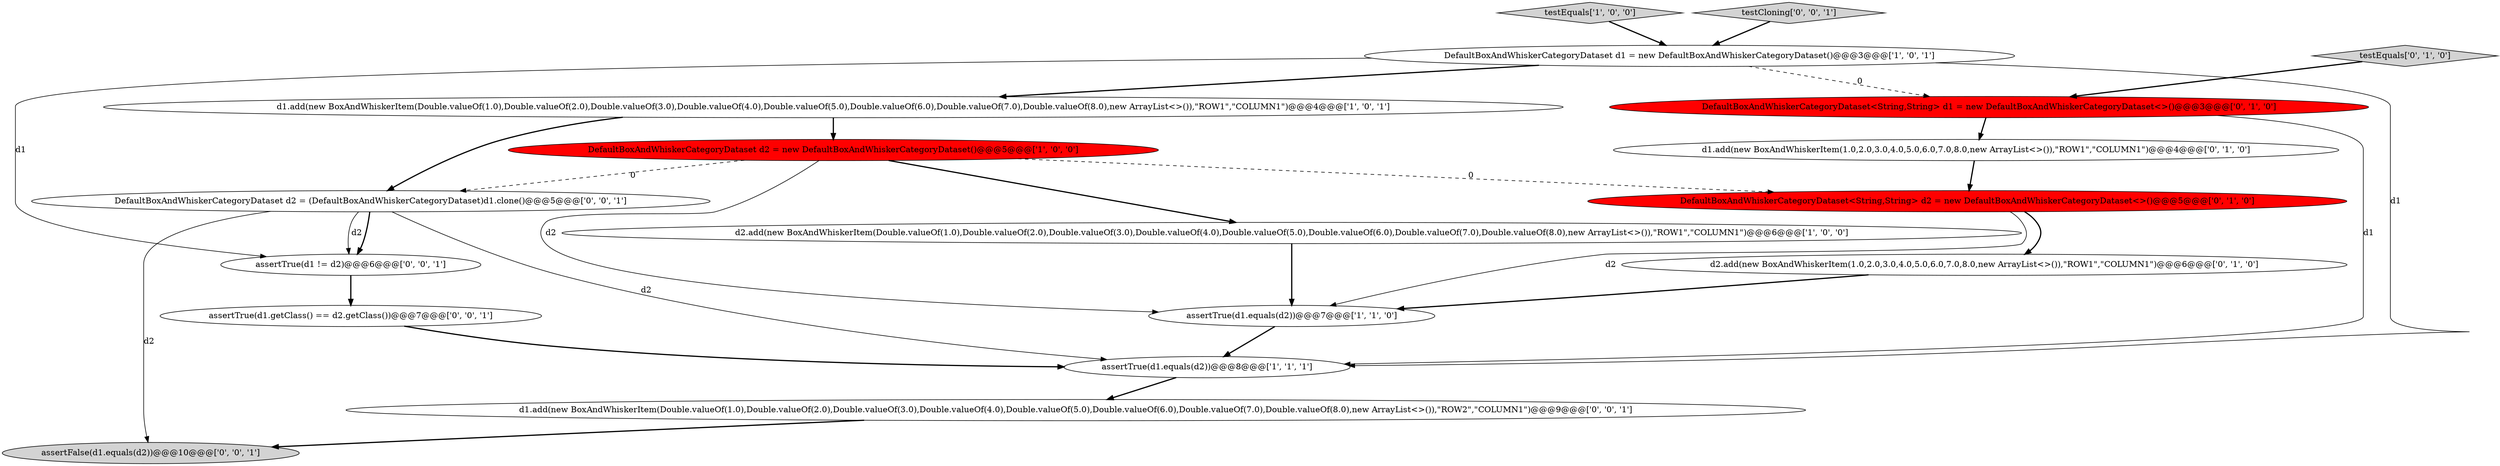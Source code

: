 digraph {
7 [style = filled, label = "DefaultBoxAndWhiskerCategoryDataset<String,String> d1 = new DefaultBoxAndWhiskerCategoryDataset<>()@@@3@@@['0', '1', '0']", fillcolor = red, shape = ellipse image = "AAA1AAABBB2BBB"];
3 [style = filled, label = "DefaultBoxAndWhiskerCategoryDataset d1 = new DefaultBoxAndWhiskerCategoryDataset()@@@3@@@['1', '0', '1']", fillcolor = white, shape = ellipse image = "AAA0AAABBB1BBB"];
6 [style = filled, label = "d2.add(new BoxAndWhiskerItem(Double.valueOf(1.0),Double.valueOf(2.0),Double.valueOf(3.0),Double.valueOf(4.0),Double.valueOf(5.0),Double.valueOf(6.0),Double.valueOf(7.0),Double.valueOf(8.0),new ArrayList<>()),\"ROW1\",\"COLUMN1\")@@@6@@@['1', '0', '0']", fillcolor = white, shape = ellipse image = "AAA0AAABBB1BBB"];
12 [style = filled, label = "DefaultBoxAndWhiskerCategoryDataset d2 = (DefaultBoxAndWhiskerCategoryDataset)d1.clone()@@@5@@@['0', '0', '1']", fillcolor = white, shape = ellipse image = "AAA0AAABBB3BBB"];
4 [style = filled, label = "d1.add(new BoxAndWhiskerItem(Double.valueOf(1.0),Double.valueOf(2.0),Double.valueOf(3.0),Double.valueOf(4.0),Double.valueOf(5.0),Double.valueOf(6.0),Double.valueOf(7.0),Double.valueOf(8.0),new ArrayList<>()),\"ROW1\",\"COLUMN1\")@@@4@@@['1', '0', '1']", fillcolor = white, shape = ellipse image = "AAA0AAABBB1BBB"];
2 [style = filled, label = "testEquals['1', '0', '0']", fillcolor = lightgray, shape = diamond image = "AAA0AAABBB1BBB"];
0 [style = filled, label = "DefaultBoxAndWhiskerCategoryDataset d2 = new DefaultBoxAndWhiskerCategoryDataset()@@@5@@@['1', '0', '0']", fillcolor = red, shape = ellipse image = "AAA1AAABBB1BBB"];
11 [style = filled, label = "testEquals['0', '1', '0']", fillcolor = lightgray, shape = diamond image = "AAA0AAABBB2BBB"];
15 [style = filled, label = "assertFalse(d1.equals(d2))@@@10@@@['0', '0', '1']", fillcolor = lightgray, shape = ellipse image = "AAA0AAABBB3BBB"];
9 [style = filled, label = "d2.add(new BoxAndWhiskerItem(1.0,2.0,3.0,4.0,5.0,6.0,7.0,8.0,new ArrayList<>()),\"ROW1\",\"COLUMN1\")@@@6@@@['0', '1', '0']", fillcolor = white, shape = ellipse image = "AAA0AAABBB2BBB"];
10 [style = filled, label = "DefaultBoxAndWhiskerCategoryDataset<String,String> d2 = new DefaultBoxAndWhiskerCategoryDataset<>()@@@5@@@['0', '1', '0']", fillcolor = red, shape = ellipse image = "AAA1AAABBB2BBB"];
16 [style = filled, label = "assertTrue(d1.getClass() == d2.getClass())@@@7@@@['0', '0', '1']", fillcolor = white, shape = ellipse image = "AAA0AAABBB3BBB"];
17 [style = filled, label = "testCloning['0', '0', '1']", fillcolor = lightgray, shape = diamond image = "AAA0AAABBB3BBB"];
14 [style = filled, label = "assertTrue(d1 != d2)@@@6@@@['0', '0', '1']", fillcolor = white, shape = ellipse image = "AAA0AAABBB3BBB"];
13 [style = filled, label = "d1.add(new BoxAndWhiskerItem(Double.valueOf(1.0),Double.valueOf(2.0),Double.valueOf(3.0),Double.valueOf(4.0),Double.valueOf(5.0),Double.valueOf(6.0),Double.valueOf(7.0),Double.valueOf(8.0),new ArrayList<>()),\"ROW2\",\"COLUMN1\")@@@9@@@['0', '0', '1']", fillcolor = white, shape = ellipse image = "AAA0AAABBB3BBB"];
8 [style = filled, label = "d1.add(new BoxAndWhiskerItem(1.0,2.0,3.0,4.0,5.0,6.0,7.0,8.0,new ArrayList<>()),\"ROW1\",\"COLUMN1\")@@@4@@@['0', '1', '0']", fillcolor = white, shape = ellipse image = "AAA0AAABBB2BBB"];
5 [style = filled, label = "assertTrue(d1.equals(d2))@@@7@@@['1', '1', '0']", fillcolor = white, shape = ellipse image = "AAA0AAABBB1BBB"];
1 [style = filled, label = "assertTrue(d1.equals(d2))@@@8@@@['1', '1', '1']", fillcolor = white, shape = ellipse image = "AAA0AAABBB1BBB"];
14->16 [style = bold, label=""];
10->5 [style = solid, label="d2"];
8->10 [style = bold, label=""];
7->1 [style = solid, label="d1"];
0->5 [style = solid, label="d2"];
0->6 [style = bold, label=""];
3->7 [style = dashed, label="0"];
2->3 [style = bold, label=""];
12->14 [style = solid, label="d2"];
3->14 [style = solid, label="d1"];
0->12 [style = dashed, label="0"];
7->8 [style = bold, label=""];
3->4 [style = bold, label=""];
1->13 [style = bold, label=""];
0->10 [style = dashed, label="0"];
4->0 [style = bold, label=""];
5->1 [style = bold, label=""];
6->5 [style = bold, label=""];
3->1 [style = solid, label="d1"];
16->1 [style = bold, label=""];
12->14 [style = bold, label=""];
17->3 [style = bold, label=""];
9->5 [style = bold, label=""];
4->12 [style = bold, label=""];
12->1 [style = solid, label="d2"];
10->9 [style = bold, label=""];
12->15 [style = solid, label="d2"];
13->15 [style = bold, label=""];
11->7 [style = bold, label=""];
}
